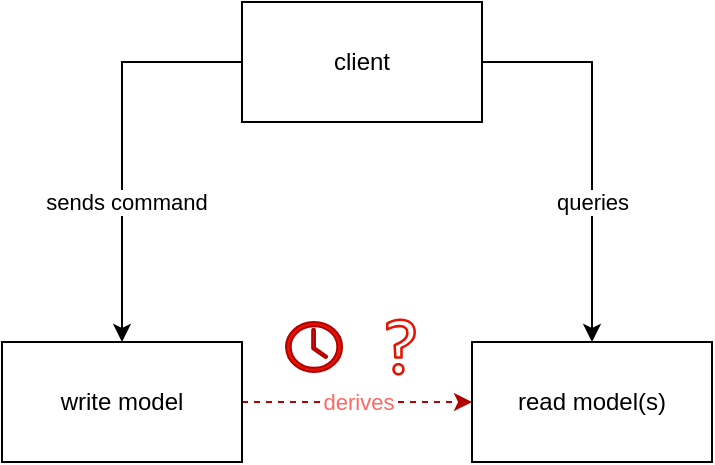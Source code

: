 <mxfile version="20.3.0" type="device"><diagram id="Hiw92sfEHAHcyG0q41P6" name="Page-1"><mxGraphModel dx="482" dy="466" grid="1" gridSize="10" guides="1" tooltips="1" connect="1" arrows="1" fold="1" page="1" pageScale="1" pageWidth="850" pageHeight="1100" math="0" shadow="0"><root><mxCell id="0"/><mxCell id="1" parent="0"/><mxCell id="_GFDWC7i22LVpvowzK9_-5" value="sends command" style="edgeStyle=orthogonalEdgeStyle;rounded=0;orthogonalLoop=1;jettySize=auto;html=1;entryX=0.5;entryY=0;entryDx=0;entryDy=0;exitX=0;exitY=0.5;exitDx=0;exitDy=0;" parent="1" source="_GFDWC7i22LVpvowzK9_-1" target="_GFDWC7i22LVpvowzK9_-2" edge="1"><mxGeometry x="0.3" y="2" relative="1" as="geometry"><mxPoint as="offset"/></mxGeometry></mxCell><mxCell id="_GFDWC7i22LVpvowzK9_-1" value="client" style="rounded=0;whiteSpace=wrap;html=1;" parent="1" vertex="1"><mxGeometry x="368" y="250" width="120" height="60" as="geometry"/></mxCell><mxCell id="_GFDWC7i22LVpvowzK9_-7" value="derives" style="edgeStyle=orthogonalEdgeStyle;rounded=0;orthogonalLoop=1;jettySize=auto;html=1;entryX=0;entryY=0.5;entryDx=0;entryDy=0;dashed=1;fillColor=#e51400;strokeColor=#B20000;fontColor=#FF6666;" parent="1" source="_GFDWC7i22LVpvowzK9_-2" target="_GFDWC7i22LVpvowzK9_-3" edge="1"><mxGeometry relative="1" as="geometry"/></mxCell><mxCell id="_GFDWC7i22LVpvowzK9_-2" value="write model" style="rounded=0;whiteSpace=wrap;html=1;" parent="1" vertex="1"><mxGeometry x="248" y="420" width="120" height="60" as="geometry"/></mxCell><mxCell id="_GFDWC7i22LVpvowzK9_-6" value="queries" style="edgeStyle=orthogonalEdgeStyle;rounded=0;orthogonalLoop=1;jettySize=auto;html=1;exitX=1;exitY=0.5;exitDx=0;exitDy=0;" parent="1" source="_GFDWC7i22LVpvowzK9_-1" target="_GFDWC7i22LVpvowzK9_-3" edge="1"><mxGeometry x="0.282" relative="1" as="geometry"><mxPoint as="offset"/></mxGeometry></mxCell><mxCell id="_GFDWC7i22LVpvowzK9_-3" value="read model(s)" style="rounded=0;whiteSpace=wrap;html=1;" parent="1" vertex="1"><mxGeometry x="483" y="420" width="120" height="60" as="geometry"/></mxCell><mxCell id="_GFDWC7i22LVpvowzK9_-8" value="" style="sketch=0;pointerEvents=1;shadow=0;dashed=0;html=1;strokeColor=#B20000;fillColor=#e51400;labelPosition=center;verticalLabelPosition=bottom;verticalAlign=top;outlineConnect=0;align=center;shape=mxgraph.office.concepts.clock;fontColor=#ffffff;" parent="1" vertex="1"><mxGeometry x="390" y="410" width="28" height="25" as="geometry"/></mxCell><mxCell id="_GFDWC7i22LVpvowzK9_-9" value="" style="sketch=0;outlineConnect=0;fillColor=#e51400;strokeColor=#B20000;dashed=0;verticalLabelPosition=bottom;verticalAlign=top;align=center;html=1;fontSize=12;fontStyle=0;aspect=fixed;pointerEvents=1;shape=mxgraph.aws4.question;fontColor=#ffffff;" parent="1" vertex="1"><mxGeometry x="440" y="408.23" width="15" height="28.54" as="geometry"/></mxCell></root></mxGraphModel></diagram></mxfile>